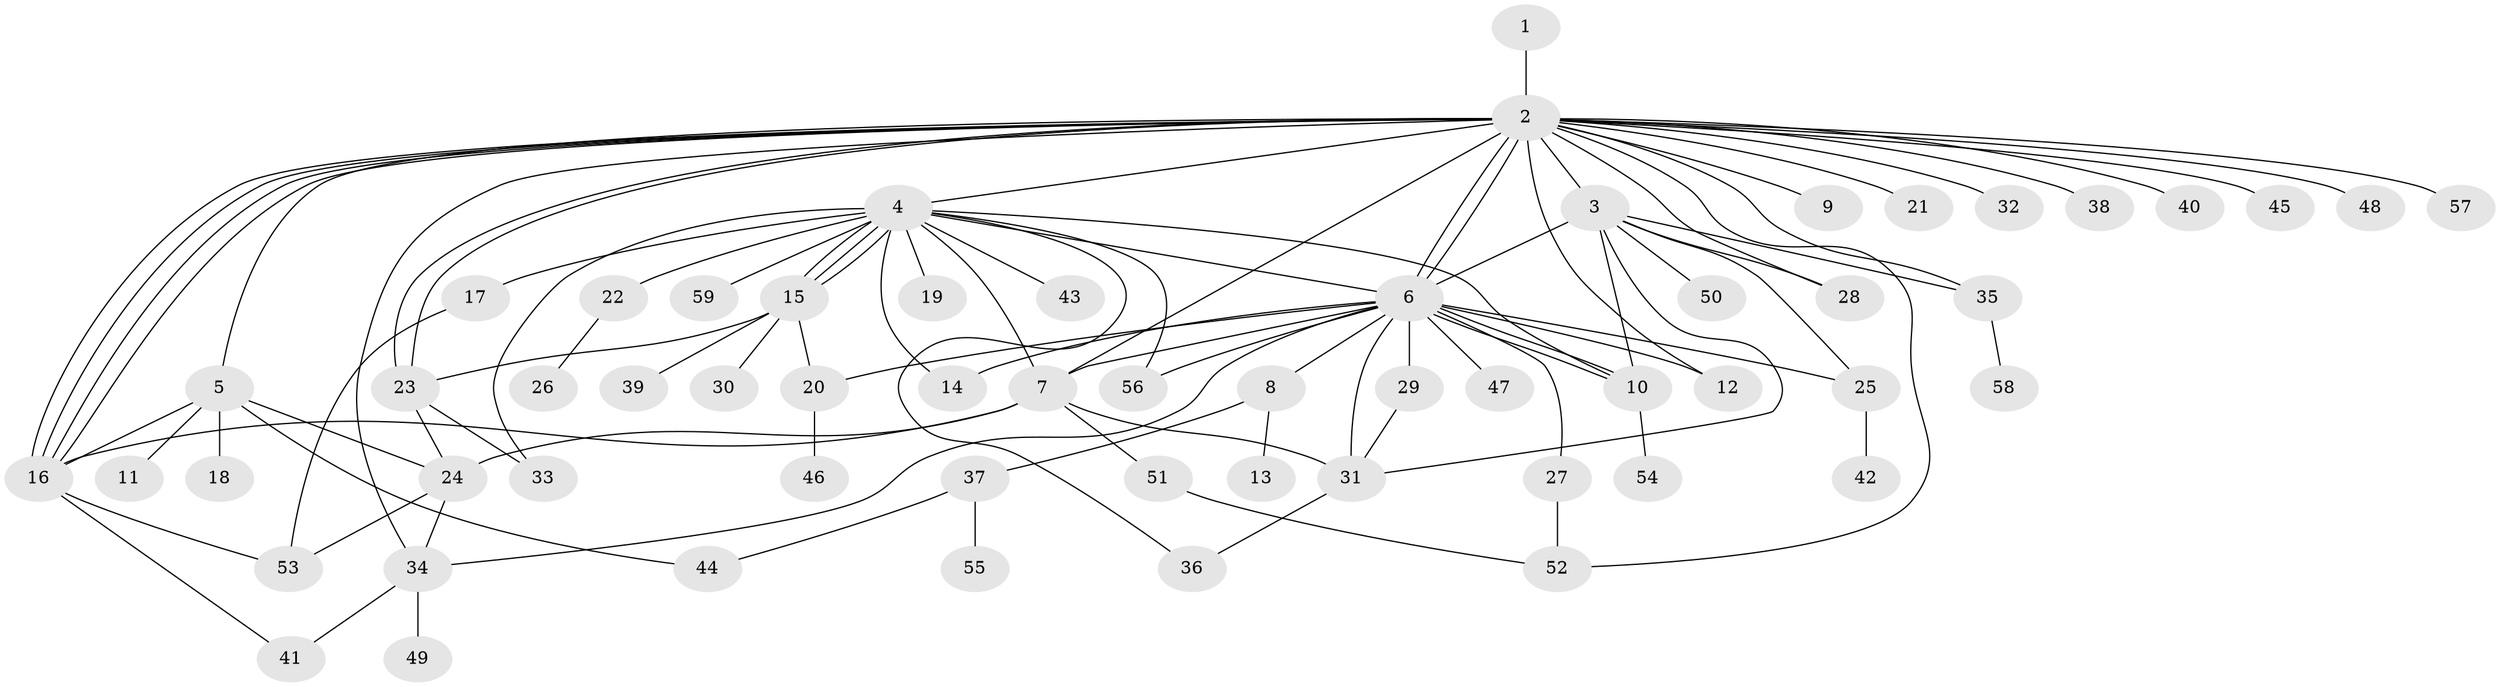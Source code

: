 // coarse degree distribution, {23: 0.04, 2: 0.24, 4: 0.04, 1: 0.68}
// Generated by graph-tools (version 1.1) at 2025/18/03/04/25 18:18:09]
// undirected, 59 vertices, 97 edges
graph export_dot {
graph [start="1"]
  node [color=gray90,style=filled];
  1;
  2;
  3;
  4;
  5;
  6;
  7;
  8;
  9;
  10;
  11;
  12;
  13;
  14;
  15;
  16;
  17;
  18;
  19;
  20;
  21;
  22;
  23;
  24;
  25;
  26;
  27;
  28;
  29;
  30;
  31;
  32;
  33;
  34;
  35;
  36;
  37;
  38;
  39;
  40;
  41;
  42;
  43;
  44;
  45;
  46;
  47;
  48;
  49;
  50;
  51;
  52;
  53;
  54;
  55;
  56;
  57;
  58;
  59;
  1 -- 2;
  2 -- 3;
  2 -- 4;
  2 -- 5;
  2 -- 6;
  2 -- 6;
  2 -- 7;
  2 -- 9;
  2 -- 12;
  2 -- 16;
  2 -- 16;
  2 -- 16;
  2 -- 16;
  2 -- 21;
  2 -- 23;
  2 -- 23;
  2 -- 28;
  2 -- 32;
  2 -- 34;
  2 -- 35;
  2 -- 38;
  2 -- 40;
  2 -- 45;
  2 -- 48;
  2 -- 52;
  2 -- 57;
  3 -- 6;
  3 -- 10;
  3 -- 25;
  3 -- 28;
  3 -- 31;
  3 -- 35;
  3 -- 50;
  4 -- 6;
  4 -- 7;
  4 -- 10;
  4 -- 14;
  4 -- 15;
  4 -- 15;
  4 -- 15;
  4 -- 17;
  4 -- 19;
  4 -- 22;
  4 -- 33;
  4 -- 36;
  4 -- 43;
  4 -- 56;
  4 -- 59;
  5 -- 11;
  5 -- 16;
  5 -- 18;
  5 -- 24;
  5 -- 44;
  6 -- 7;
  6 -- 8;
  6 -- 10;
  6 -- 10;
  6 -- 12;
  6 -- 14;
  6 -- 20;
  6 -- 25;
  6 -- 27;
  6 -- 29;
  6 -- 31;
  6 -- 34;
  6 -- 47;
  6 -- 56;
  7 -- 16;
  7 -- 24;
  7 -- 31;
  7 -- 51;
  8 -- 13;
  8 -- 37;
  10 -- 54;
  15 -- 20;
  15 -- 23;
  15 -- 30;
  15 -- 39;
  16 -- 41;
  16 -- 53;
  17 -- 53;
  20 -- 46;
  22 -- 26;
  23 -- 24;
  23 -- 33;
  24 -- 34;
  24 -- 53;
  25 -- 42;
  27 -- 52;
  29 -- 31;
  31 -- 36;
  34 -- 41;
  34 -- 49;
  35 -- 58;
  37 -- 44;
  37 -- 55;
  51 -- 52;
}
